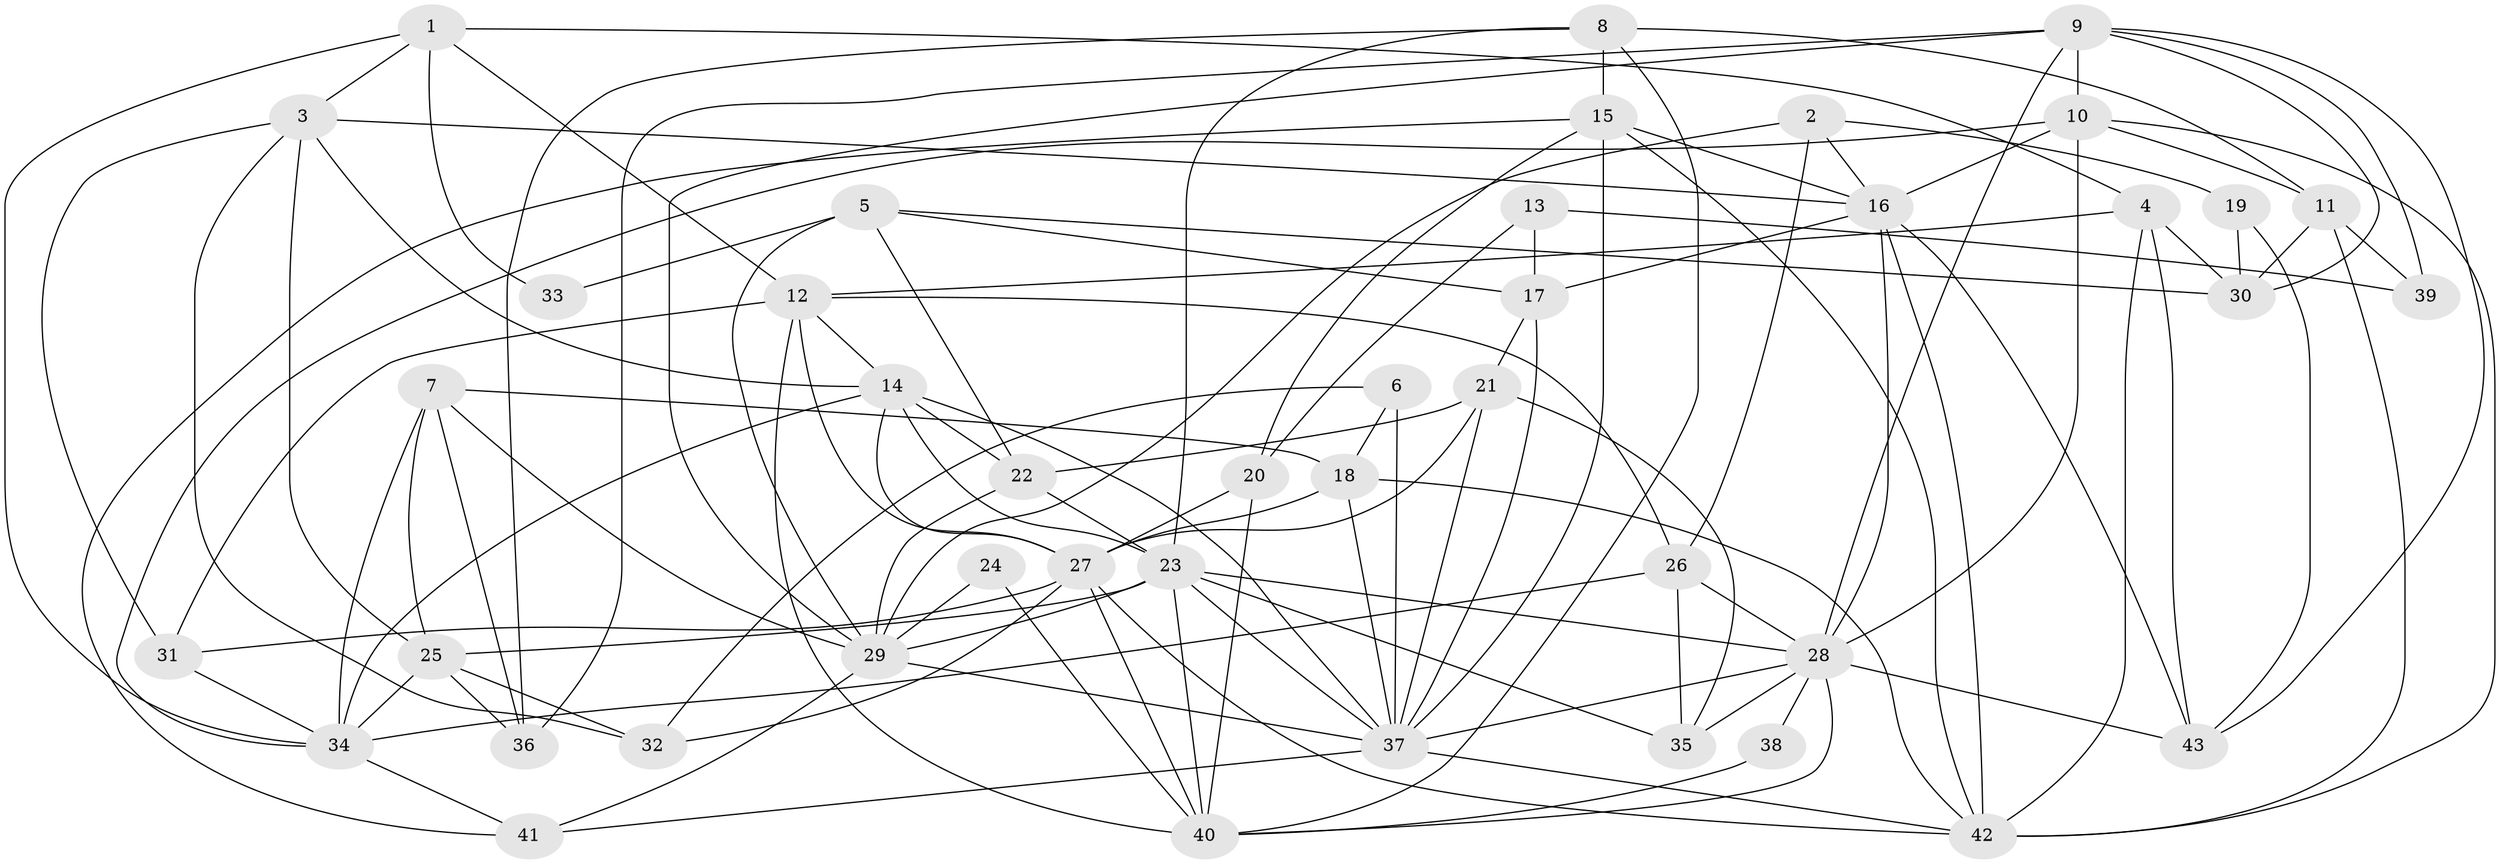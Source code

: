 // original degree distribution, {3: 0.2441860465116279, 4: 0.2441860465116279, 5: 0.23255813953488372, 2: 0.1511627906976744, 6: 0.09302325581395349, 7: 0.023255813953488372, 9: 0.011627906976744186}
// Generated by graph-tools (version 1.1) at 2025/02/03/09/25 03:02:08]
// undirected, 43 vertices, 118 edges
graph export_dot {
graph [start="1"]
  node [color=gray90,style=filled];
  1;
  2;
  3;
  4;
  5;
  6;
  7;
  8;
  9;
  10;
  11;
  12;
  13;
  14;
  15;
  16;
  17;
  18;
  19;
  20;
  21;
  22;
  23;
  24;
  25;
  26;
  27;
  28;
  29;
  30;
  31;
  32;
  33;
  34;
  35;
  36;
  37;
  38;
  39;
  40;
  41;
  42;
  43;
  1 -- 3 [weight=1.0];
  1 -- 4 [weight=1.0];
  1 -- 12 [weight=2.0];
  1 -- 33 [weight=1.0];
  1 -- 34 [weight=1.0];
  2 -- 16 [weight=1.0];
  2 -- 19 [weight=1.0];
  2 -- 26 [weight=1.0];
  2 -- 29 [weight=1.0];
  3 -- 14 [weight=1.0];
  3 -- 16 [weight=1.0];
  3 -- 25 [weight=1.0];
  3 -- 31 [weight=1.0];
  3 -- 32 [weight=1.0];
  4 -- 12 [weight=1.0];
  4 -- 30 [weight=1.0];
  4 -- 42 [weight=1.0];
  4 -- 43 [weight=1.0];
  5 -- 17 [weight=1.0];
  5 -- 22 [weight=1.0];
  5 -- 29 [weight=2.0];
  5 -- 30 [weight=1.0];
  5 -- 33 [weight=1.0];
  6 -- 18 [weight=1.0];
  6 -- 32 [weight=1.0];
  6 -- 37 [weight=1.0];
  7 -- 18 [weight=1.0];
  7 -- 25 [weight=1.0];
  7 -- 29 [weight=1.0];
  7 -- 34 [weight=1.0];
  7 -- 36 [weight=1.0];
  8 -- 11 [weight=1.0];
  8 -- 15 [weight=1.0];
  8 -- 23 [weight=1.0];
  8 -- 36 [weight=1.0];
  8 -- 40 [weight=1.0];
  9 -- 10 [weight=1.0];
  9 -- 28 [weight=1.0];
  9 -- 29 [weight=1.0];
  9 -- 30 [weight=1.0];
  9 -- 36 [weight=1.0];
  9 -- 39 [weight=1.0];
  9 -- 43 [weight=1.0];
  10 -- 11 [weight=1.0];
  10 -- 16 [weight=1.0];
  10 -- 28 [weight=1.0];
  10 -- 34 [weight=1.0];
  10 -- 42 [weight=1.0];
  11 -- 30 [weight=1.0];
  11 -- 39 [weight=1.0];
  11 -- 42 [weight=1.0];
  12 -- 14 [weight=1.0];
  12 -- 26 [weight=1.0];
  12 -- 27 [weight=1.0];
  12 -- 31 [weight=1.0];
  12 -- 40 [weight=1.0];
  13 -- 17 [weight=1.0];
  13 -- 20 [weight=1.0];
  13 -- 39 [weight=2.0];
  14 -- 22 [weight=2.0];
  14 -- 23 [weight=1.0];
  14 -- 27 [weight=1.0];
  14 -- 34 [weight=1.0];
  14 -- 37 [weight=1.0];
  15 -- 16 [weight=1.0];
  15 -- 20 [weight=1.0];
  15 -- 37 [weight=1.0];
  15 -- 41 [weight=1.0];
  15 -- 42 [weight=1.0];
  16 -- 17 [weight=1.0];
  16 -- 28 [weight=1.0];
  16 -- 42 [weight=1.0];
  16 -- 43 [weight=1.0];
  17 -- 21 [weight=1.0];
  17 -- 37 [weight=1.0];
  18 -- 27 [weight=1.0];
  18 -- 37 [weight=1.0];
  18 -- 42 [weight=1.0];
  19 -- 30 [weight=1.0];
  19 -- 43 [weight=1.0];
  20 -- 27 [weight=1.0];
  20 -- 40 [weight=1.0];
  21 -- 22 [weight=1.0];
  21 -- 27 [weight=1.0];
  21 -- 35 [weight=1.0];
  21 -- 37 [weight=1.0];
  22 -- 23 [weight=1.0];
  22 -- 29 [weight=1.0];
  23 -- 25 [weight=1.0];
  23 -- 28 [weight=1.0];
  23 -- 29 [weight=1.0];
  23 -- 35 [weight=1.0];
  23 -- 37 [weight=1.0];
  23 -- 40 [weight=1.0];
  24 -- 29 [weight=2.0];
  24 -- 40 [weight=2.0];
  25 -- 32 [weight=1.0];
  25 -- 34 [weight=1.0];
  25 -- 36 [weight=1.0];
  26 -- 28 [weight=1.0];
  26 -- 34 [weight=1.0];
  26 -- 35 [weight=1.0];
  27 -- 31 [weight=1.0];
  27 -- 32 [weight=1.0];
  27 -- 40 [weight=1.0];
  27 -- 42 [weight=1.0];
  28 -- 35 [weight=1.0];
  28 -- 37 [weight=1.0];
  28 -- 38 [weight=1.0];
  28 -- 40 [weight=2.0];
  28 -- 43 [weight=1.0];
  29 -- 37 [weight=2.0];
  29 -- 41 [weight=1.0];
  31 -- 34 [weight=1.0];
  34 -- 41 [weight=1.0];
  37 -- 41 [weight=1.0];
  37 -- 42 [weight=1.0];
  38 -- 40 [weight=1.0];
}
